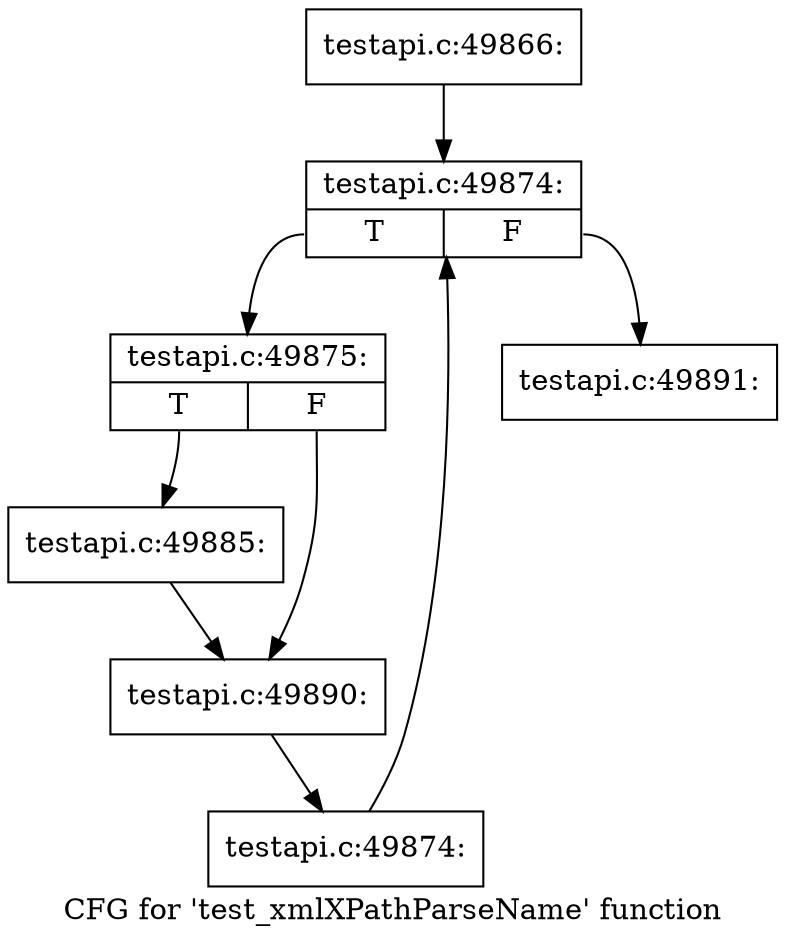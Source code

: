 digraph "CFG for 'test_xmlXPathParseName' function" {
	label="CFG for 'test_xmlXPathParseName' function";

	Node0x5b41cd0 [shape=record,label="{testapi.c:49866:}"];
	Node0x5b41cd0 -> Node0x5b4a850;
	Node0x5b4a850 [shape=record,label="{testapi.c:49874:|{<s0>T|<s1>F}}"];
	Node0x5b4a850:s0 -> Node0x5b4ab30;
	Node0x5b4a850:s1 -> Node0x5b4a6b0;
	Node0x5b4ab30 [shape=record,label="{testapi.c:49875:|{<s0>T|<s1>F}}"];
	Node0x5b4ab30:s0 -> Node0x5b4b980;
	Node0x5b4ab30:s1 -> Node0x5b4bcb0;
	Node0x5b4b980 [shape=record,label="{testapi.c:49885:}"];
	Node0x5b4b980 -> Node0x5b4bcb0;
	Node0x5b4bcb0 [shape=record,label="{testapi.c:49890:}"];
	Node0x5b4bcb0 -> Node0x5b4aaa0;
	Node0x5b4aaa0 [shape=record,label="{testapi.c:49874:}"];
	Node0x5b4aaa0 -> Node0x5b4a850;
	Node0x5b4a6b0 [shape=record,label="{testapi.c:49891:}"];
}
